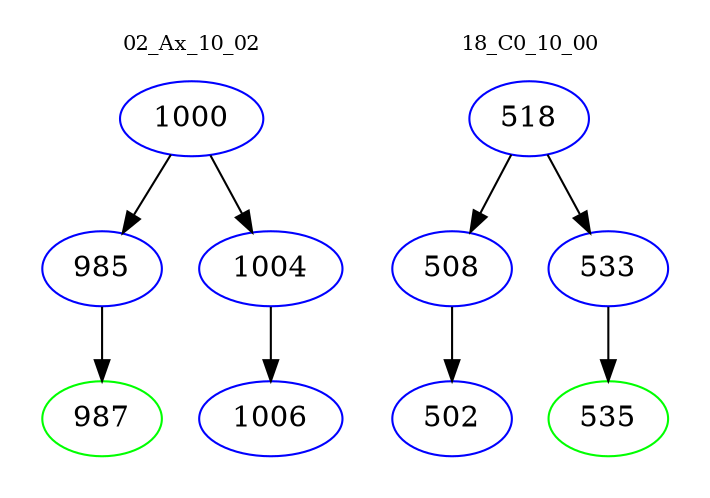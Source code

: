 digraph{
subgraph cluster_0 {
color = white
label = "02_Ax_10_02";
fontsize=10;
T0_1000 [label="1000", color="blue"]
T0_1000 -> T0_985 [color="black"]
T0_985 [label="985", color="blue"]
T0_985 -> T0_987 [color="black"]
T0_987 [label="987", color="green"]
T0_1000 -> T0_1004 [color="black"]
T0_1004 [label="1004", color="blue"]
T0_1004 -> T0_1006 [color="black"]
T0_1006 [label="1006", color="blue"]
}
subgraph cluster_1 {
color = white
label = "18_C0_10_00";
fontsize=10;
T1_518 [label="518", color="blue"]
T1_518 -> T1_508 [color="black"]
T1_508 [label="508", color="blue"]
T1_508 -> T1_502 [color="black"]
T1_502 [label="502", color="blue"]
T1_518 -> T1_533 [color="black"]
T1_533 [label="533", color="blue"]
T1_533 -> T1_535 [color="black"]
T1_535 [label="535", color="green"]
}
}
